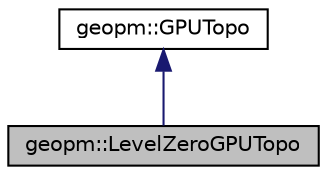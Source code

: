 digraph "geopm::LevelZeroGPUTopo"
{
 // LATEX_PDF_SIZE
  edge [fontname="Helvetica",fontsize="10",labelfontname="Helvetica",labelfontsize="10"];
  node [fontname="Helvetica",fontsize="10",shape=record];
  Node1 [label="geopm::LevelZeroGPUTopo",height=0.2,width=0.4,color="black", fillcolor="grey75", style="filled", fontcolor="black",tooltip=" "];
  Node2 -> Node1 [dir="back",color="midnightblue",fontsize="10",style="solid",fontname="Helvetica"];
  Node2 [label="geopm::GPUTopo",height=0.2,width=0.4,color="black", fillcolor="white", style="filled",URL="$classgeopm_1_1_g_p_u_topo.html",tooltip=" "];
}
